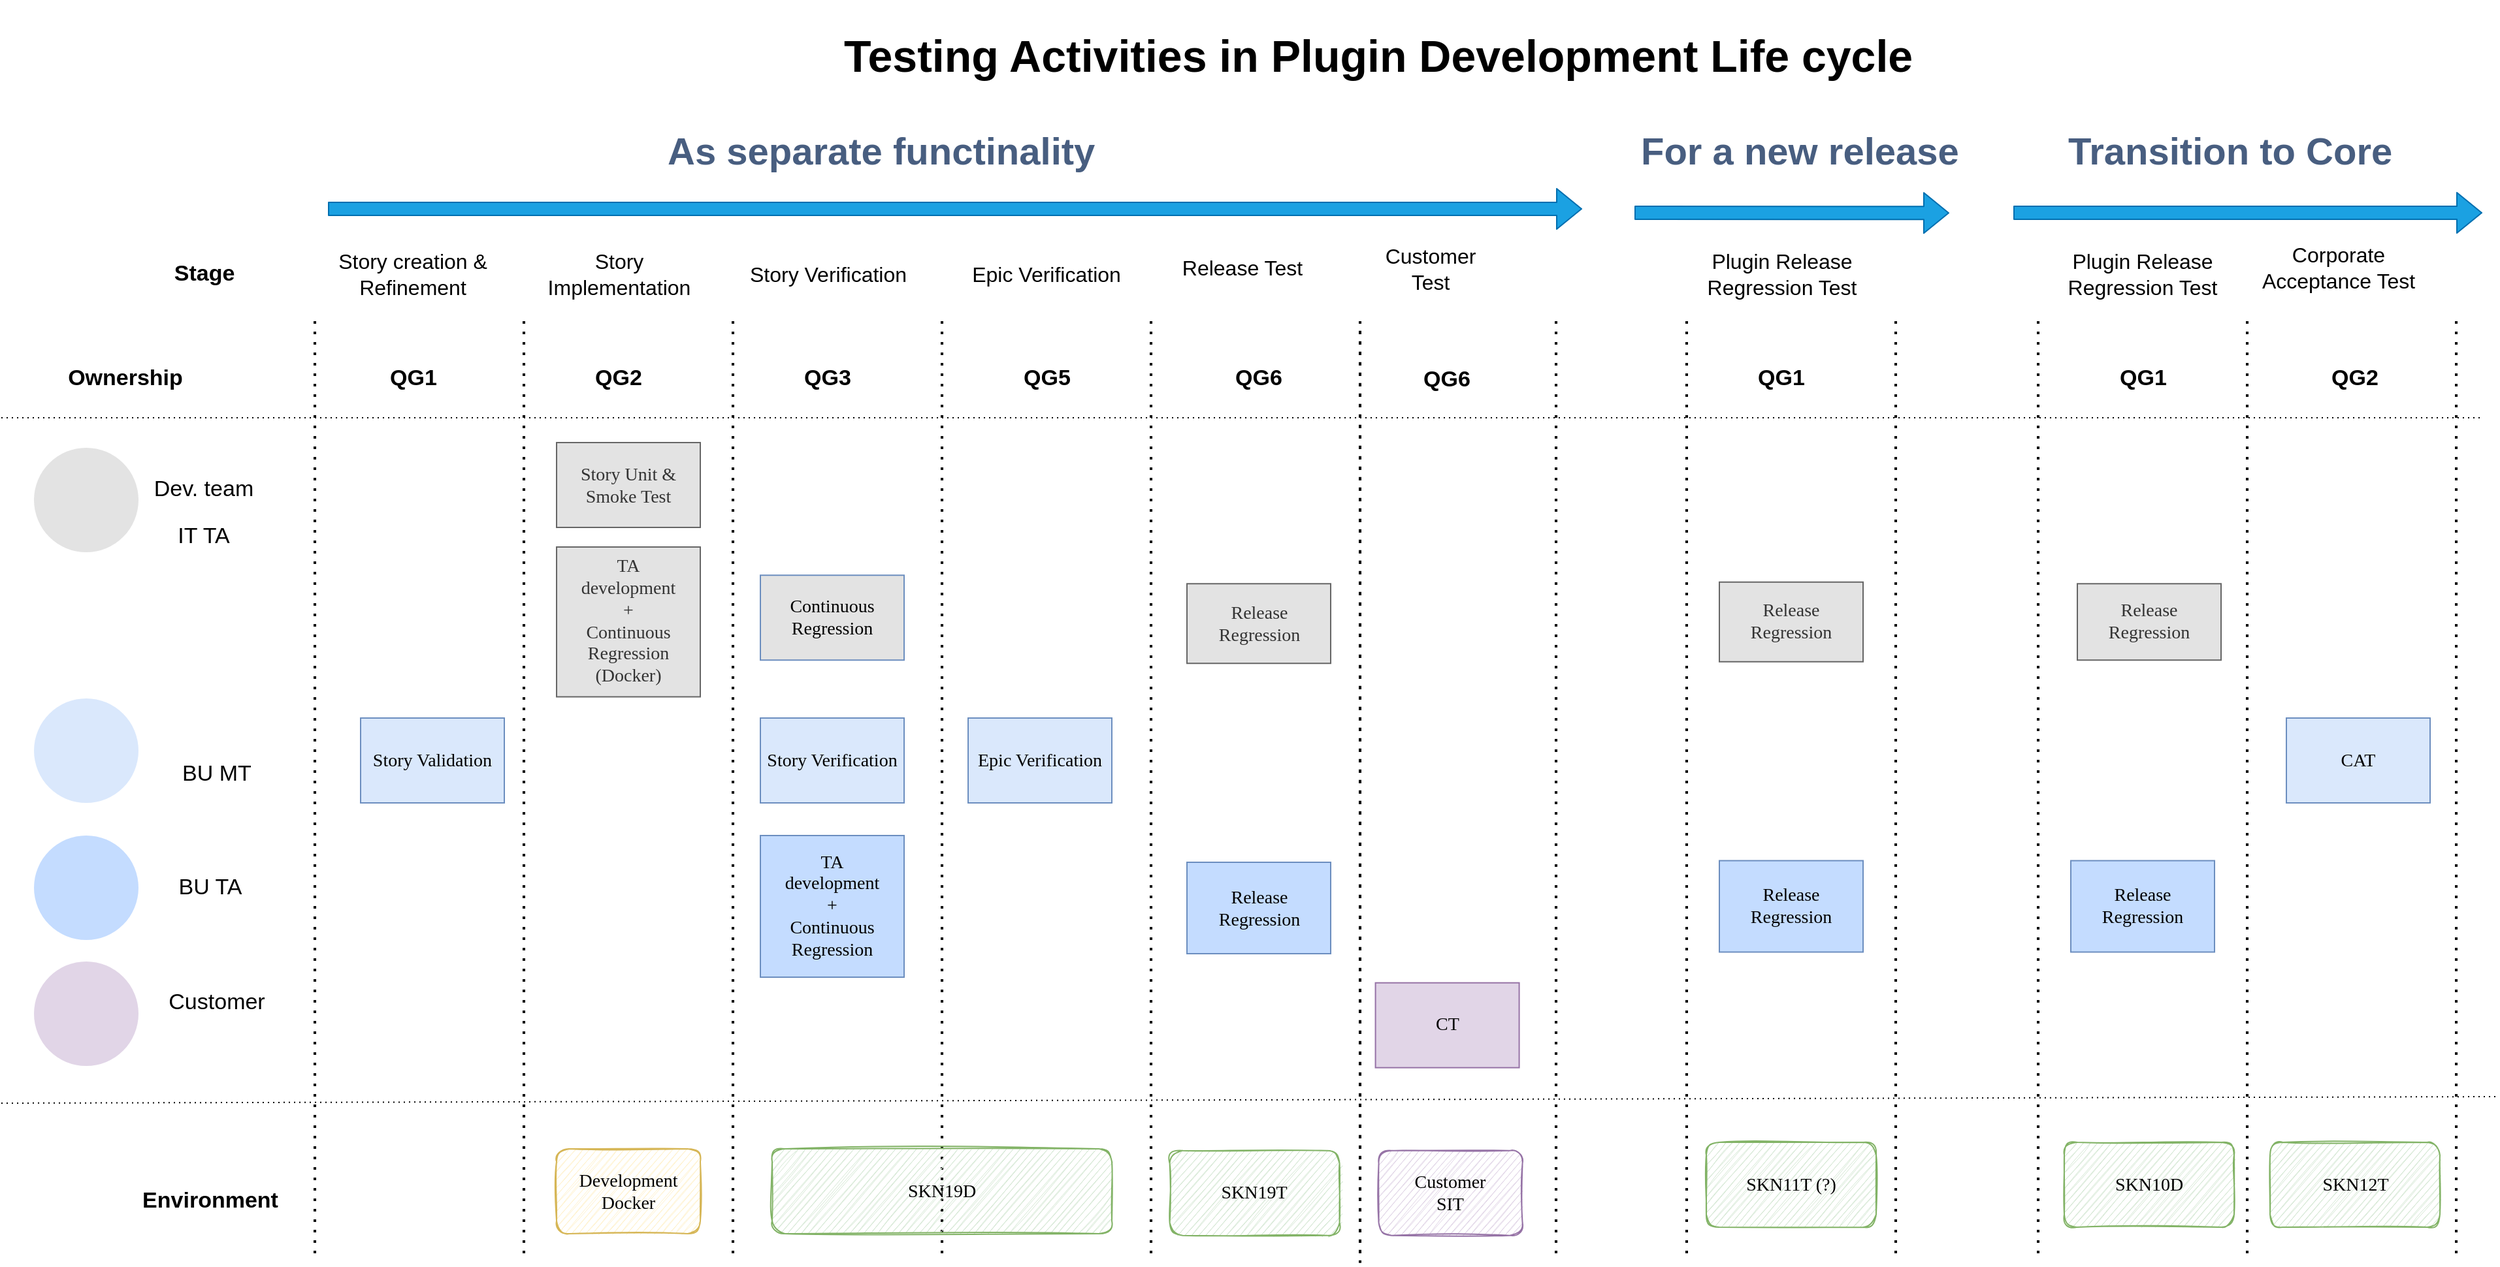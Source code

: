<mxfile version="14.2.4" type="github">
  <diagram id="kgpKYQtTHZ0yAKxKKP6v" name="Page-1">
    <mxGraphModel dx="2031" dy="1130" grid="1" gridSize="10" guides="1" tooltips="1" connect="1" arrows="1" fold="1" page="1" pageScale="1" pageWidth="850" pageHeight="1100" math="0" shadow="0">
      <root>
        <mxCell id="0" />
        <mxCell id="1" parent="0" />
        <mxCell id="6u9HRy79YRFUqpu26OF2-1" value="" style="shape=flexArrow;endArrow=classic;html=1;fillColor=#1ba1e2;strokeColor=#006EAF;" parent="1" edge="1">
          <mxGeometry width="50" height="50" relative="1" as="geometry">
            <mxPoint x="250" y="480" as="sourcePoint" />
            <mxPoint x="1210" y="480" as="targetPoint" />
          </mxGeometry>
        </mxCell>
        <mxCell id="6u9HRy79YRFUqpu26OF2-2" value="" style="endArrow=none;dashed=1;html=1;dashPattern=1 3;strokeWidth=2;" parent="1" edge="1">
          <mxGeometry width="50" height="50" relative="1" as="geometry">
            <mxPoint x="240" y="1280" as="sourcePoint" />
            <mxPoint x="240" y="560" as="targetPoint" />
          </mxGeometry>
        </mxCell>
        <mxCell id="6u9HRy79YRFUqpu26OF2-3" value="" style="endArrow=none;dashed=1;html=1;dashPattern=1 3;strokeWidth=2;" parent="1" edge="1">
          <mxGeometry width="50" height="50" relative="1" as="geometry">
            <mxPoint x="400" y="1280" as="sourcePoint" />
            <mxPoint x="400" y="560" as="targetPoint" />
          </mxGeometry>
        </mxCell>
        <mxCell id="6u9HRy79YRFUqpu26OF2-4" value="" style="endArrow=none;dashed=1;html=1;dashPattern=1 3;strokeWidth=2;" parent="1" edge="1">
          <mxGeometry width="50" height="50" relative="1" as="geometry">
            <mxPoint x="560" y="1280" as="sourcePoint" />
            <mxPoint x="560" y="560" as="targetPoint" />
          </mxGeometry>
        </mxCell>
        <mxCell id="6u9HRy79YRFUqpu26OF2-5" value="" style="endArrow=none;dashed=1;html=1;dashPattern=1 3;strokeWidth=2;" parent="1" edge="1">
          <mxGeometry width="50" height="50" relative="1" as="geometry">
            <mxPoint x="720" y="1280" as="sourcePoint" />
            <mxPoint x="720" y="560" as="targetPoint" />
          </mxGeometry>
        </mxCell>
        <mxCell id="6u9HRy79YRFUqpu26OF2-6" value="" style="endArrow=none;dashed=1;html=1;dashPattern=1 3;strokeWidth=2;" parent="1" edge="1">
          <mxGeometry width="50" height="50" relative="1" as="geometry">
            <mxPoint x="880" y="1280" as="sourcePoint" />
            <mxPoint x="880" y="560" as="targetPoint" />
          </mxGeometry>
        </mxCell>
        <mxCell id="6u9HRy79YRFUqpu26OF2-7" value="" style="endArrow=none;dashed=1;html=1;dashPattern=1 3;strokeWidth=2;" parent="1" edge="1">
          <mxGeometry width="50" height="50" relative="1" as="geometry">
            <mxPoint x="1040" y="1280" as="sourcePoint" />
            <mxPoint x="1040" y="560" as="targetPoint" />
          </mxGeometry>
        </mxCell>
        <mxCell id="3nuBFxr9cyL0pnOWT2aG-7" value="Story Validation" style="rounded=0;whiteSpace=wrap;html=1;fontSize=14;fontFamily=Verdana;fillColor=#dae8fc;strokeColor=#6c8ebf;" parent="1" vertex="1">
          <mxGeometry x="275" y="870" width="110" height="65" as="geometry" />
        </mxCell>
        <mxCell id="6u9HRy79YRFUqpu26OF2-8" value="Ownership" style="text;html=1;strokeColor=none;fillColor=none;align=center;verticalAlign=middle;whiteSpace=wrap;rounded=0;fontStyle=1;fontSize=17;" parent="1" vertex="1">
          <mxGeometry x="10" y="590" width="170" height="40" as="geometry" />
        </mxCell>
        <mxCell id="6u9HRy79YRFUqpu26OF2-16" value="IT TA" style="text;html=1;strokeColor=none;fillColor=none;align=center;verticalAlign=middle;whiteSpace=wrap;rounded=0;fontSize=17;" parent="1" vertex="1">
          <mxGeometry x="100" y="718" width="110" height="25" as="geometry" />
        </mxCell>
        <mxCell id="6u9HRy79YRFUqpu26OF2-17" value="Dev. team" style="text;html=1;strokeColor=none;fillColor=none;align=center;verticalAlign=middle;whiteSpace=wrap;rounded=0;fontSize=17;" parent="1" vertex="1">
          <mxGeometry x="100" y="682.5" width="110" height="25" as="geometry" />
        </mxCell>
        <mxCell id="6u9HRy79YRFUqpu26OF2-18" value="BU MT" style="text;html=1;strokeColor=none;fillColor=none;align=center;verticalAlign=middle;whiteSpace=wrap;rounded=0;fontSize=17;" parent="1" vertex="1">
          <mxGeometry x="110" y="900.5" width="110" height="25" as="geometry" />
        </mxCell>
        <mxCell id="6u9HRy79YRFUqpu26OF2-19" value="Story Unit &amp;amp; Smoke Test" style="rounded=0;whiteSpace=wrap;html=1;fontFamily=Verdana;fontSize=14;strokeColor=#666666;fontColor=#333333;fillColor=#E3E3E3;" parent="1" vertex="1">
          <mxGeometry x="425" y="659" width="110" height="65" as="geometry" />
        </mxCell>
        <mxCell id="6u9HRy79YRFUqpu26OF2-22" value="Story Verification" style="rounded=0;whiteSpace=wrap;html=1;fontSize=14;fontFamily=Verdana;fillColor=#dae8fc;strokeColor=#6c8ebf;gradientDirection=south;" parent="1" vertex="1">
          <mxGeometry x="581" y="870" width="110" height="65" as="geometry" />
        </mxCell>
        <mxCell id="6u9HRy79YRFUqpu26OF2-23" value="TA&lt;br&gt;&lt;div&gt;development&lt;/div&gt;&lt;div&gt;+&lt;br&gt;&lt;/div&gt;&lt;div&gt;Continuous Regression (Docker)&lt;/div&gt;" style="rounded=0;whiteSpace=wrap;html=1;fontSize=14;fontFamily=Verdana;strokeColor=#666666;fontColor=#333333;fillColor=#E3E3E3;" parent="1" vertex="1">
          <mxGeometry x="425" y="739" width="110" height="114.75" as="geometry" />
        </mxCell>
        <mxCell id="6u9HRy79YRFUqpu26OF2-25" value="Continuous Regression" style="rounded=0;whiteSpace=wrap;html=1;fontSize=14;fontFamily=Verdana;strokeColor=#6c8ebf;fillColor=#E3E3E3;" parent="1" vertex="1">
          <mxGeometry x="581" y="760.625" width="110" height="65" as="geometry" />
        </mxCell>
        <mxCell id="6u9HRy79YRFUqpu26OF2-29" value="BU TA" style="text;html=1;strokeColor=none;fillColor=none;align=center;verticalAlign=middle;whiteSpace=wrap;rounded=0;fontSize=17;" parent="1" vertex="1">
          <mxGeometry x="105" y="987.5" width="110" height="25" as="geometry" />
        </mxCell>
        <mxCell id="6u9HRy79YRFUqpu26OF2-32" value="QG1" style="text;html=1;strokeColor=none;fillColor=none;align=center;verticalAlign=middle;whiteSpace=wrap;rounded=0;fontSize=17;fontStyle=1" parent="1" vertex="1">
          <mxGeometry x="282.5" y="590" width="65" height="40" as="geometry" />
        </mxCell>
        <mxCell id="6u9HRy79YRFUqpu26OF2-33" value="QG2" style="text;html=1;strokeColor=none;fillColor=none;align=center;verticalAlign=middle;whiteSpace=wrap;rounded=0;fontSize=17;fontStyle=1" parent="1" vertex="1">
          <mxGeometry x="440" y="590" width="65" height="40" as="geometry" />
        </mxCell>
        <mxCell id="6u9HRy79YRFUqpu26OF2-34" value="QG3" style="text;html=1;strokeColor=none;fillColor=none;align=center;verticalAlign=middle;whiteSpace=wrap;rounded=0;fontSize=17;fontStyle=1" parent="1" vertex="1">
          <mxGeometry x="600" y="590" width="65" height="40" as="geometry" />
        </mxCell>
        <mxCell id="6u9HRy79YRFUqpu26OF2-39" value="" style="endArrow=none;dashed=1;html=1;dashPattern=1 3;strokeWidth=1;fontSize=17;" parent="1" edge="1">
          <mxGeometry width="50" height="50" relative="1" as="geometry">
            <mxPoint y="1165" as="sourcePoint" />
            <mxPoint x="1910" y="1160" as="targetPoint" />
          </mxGeometry>
        </mxCell>
        <mxCell id="6u9HRy79YRFUqpu26OF2-45" value="&lt;h1&gt;Testing Activities in Plugin Development Life cycle&lt;/h1&gt;" style="text;html=1;strokeColor=none;fillColor=none;spacing=5;spacingTop=-20;whiteSpace=wrap;overflow=hidden;rounded=0;fontSize=17;" parent="1" vertex="1">
          <mxGeometry x="640" y="330" width="930" height="70" as="geometry" />
        </mxCell>
        <mxCell id="6u9HRy79YRFUqpu26OF2-46" value="QG5" style="text;html=1;strokeColor=none;fillColor=none;align=center;verticalAlign=middle;whiteSpace=wrap;rounded=0;fontSize=17;fontStyle=1" parent="1" vertex="1">
          <mxGeometry x="767.5" y="590" width="65" height="40" as="geometry" />
        </mxCell>
        <mxCell id="6u9HRy79YRFUqpu26OF2-48" value="Epic Verification" style="rounded=0;whiteSpace=wrap;html=1;fontFamily=Verdana;fontSize=14;fillColor=#dae8fc;strokeColor=#6c8ebf;" parent="1" vertex="1">
          <mxGeometry x="740" y="870" width="110" height="65" as="geometry" />
        </mxCell>
        <mxCell id="6u9HRy79YRFUqpu26OF2-49" value="QG6" style="text;html=1;strokeColor=none;fillColor=none;align=center;verticalAlign=middle;whiteSpace=wrap;rounded=0;fontSize=17;fontStyle=1" parent="1" vertex="1">
          <mxGeometry x="930" y="590" width="65" height="40" as="geometry" />
        </mxCell>
        <mxCell id="6u9HRy79YRFUqpu26OF2-51" value="Story creation &amp;amp; Refinement" style="text;html=1;strokeColor=none;fillColor=none;align=center;verticalAlign=middle;whiteSpace=wrap;rounded=0;fontSize=16;" parent="1" vertex="1">
          <mxGeometry x="245" y="520" width="140" height="20" as="geometry" />
        </mxCell>
        <mxCell id="6u9HRy79YRFUqpu26OF2-53" value="" style="endArrow=none;dashed=1;html=1;dashPattern=1 3;strokeWidth=1;fontSize=16;" parent="1" edge="1">
          <mxGeometry width="50" height="50" relative="1" as="geometry">
            <mxPoint y="640" as="sourcePoint" />
            <mxPoint x="1900" y="640" as="targetPoint" />
          </mxGeometry>
        </mxCell>
        <mxCell id="6u9HRy79YRFUqpu26OF2-55" value="Story Implementation" style="text;html=1;strokeColor=none;fillColor=none;align=center;verticalAlign=middle;whiteSpace=wrap;rounded=0;fontSize=16;" parent="1" vertex="1">
          <mxGeometry x="402.5" y="520" width="140" height="20" as="geometry" />
        </mxCell>
        <mxCell id="6u9HRy79YRFUqpu26OF2-56" value="Story Verification" style="text;html=1;strokeColor=none;fillColor=none;align=center;verticalAlign=middle;whiteSpace=wrap;rounded=0;fontSize=16;" parent="1" vertex="1">
          <mxGeometry x="562.5" y="520" width="140" height="20" as="geometry" />
        </mxCell>
        <mxCell id="6u9HRy79YRFUqpu26OF2-60" value="Epic Verification" style="text;html=1;strokeColor=none;fillColor=none;align=center;verticalAlign=middle;whiteSpace=wrap;rounded=0;fontSize=16;" parent="1" vertex="1">
          <mxGeometry x="730" y="520" width="140" height="20" as="geometry" />
        </mxCell>
        <mxCell id="t11BfAXbX9nfqwSB5EDf-2" value="&lt;font style=&quot;font-size: 17px;&quot;&gt;Stage&lt;/font&gt;" style="text;html=1;align=center;verticalAlign=middle;resizable=0;points=[];autosize=1;fontStyle=1;fontSize=17;" parent="1" vertex="1">
          <mxGeometry x="125" y="515" width="60" height="30" as="geometry" />
        </mxCell>
        <mxCell id="TedrvYYJf-PbsoNdMKIC-1" value="TA&lt;br&gt;&lt;div&gt;development&lt;/div&gt;&lt;div&gt;+&lt;br&gt;&lt;/div&gt;&lt;div&gt;Continuous Regression&lt;/div&gt;" style="rounded=0;whiteSpace=wrap;html=1;fontSize=14;fontFamily=Verdana;strokeColor=#6c8ebf;fillColor=#C4DCFF;" parent="1" vertex="1">
          <mxGeometry x="581" y="960" width="110" height="108.5" as="geometry" />
        </mxCell>
        <mxCell id="RdeGJBQ_vhTOfnHOWhH6-1" value="Release Test" style="text;html=1;strokeColor=none;fillColor=none;align=center;verticalAlign=middle;whiteSpace=wrap;rounded=0;fontSize=16;" parent="1" vertex="1">
          <mxGeometry x="880" y="515" width="140" height="20" as="geometry" />
        </mxCell>
        <mxCell id="RdeGJBQ_vhTOfnHOWhH6-6" value="Environment" style="text;html=1;strokeColor=none;fillColor=none;align=center;verticalAlign=middle;whiteSpace=wrap;rounded=0;fontStyle=1;fontSize=17;" parent="1" vertex="1">
          <mxGeometry x="75" y="1220" width="170" height="40" as="geometry" />
        </mxCell>
        <mxCell id="RdeGJBQ_vhTOfnHOWhH6-8" value="&lt;div&gt;Development&lt;/div&gt;&lt;div&gt;Docker&lt;br&gt;&lt;/div&gt;" style="rounded=1;whiteSpace=wrap;html=1;fontSize=14;fontFamily=Verdana;fillColor=#fff2cc;strokeColor=#d6b656;glass=0;sketch=1;" parent="1" vertex="1">
          <mxGeometry x="425" y="1200" width="110" height="65" as="geometry" />
        </mxCell>
        <mxCell id="RdeGJBQ_vhTOfnHOWhH6-11" value="&lt;div&gt;SKN19D&lt;br&gt;&lt;/div&gt;" style="rounded=1;whiteSpace=wrap;html=1;fontSize=14;fontFamily=Verdana;fillColor=#d5e8d4;strokeColor=#82b366;glass=0;sketch=1;" parent="1" vertex="1">
          <mxGeometry x="590" y="1200" width="260" height="65" as="geometry" />
        </mxCell>
        <mxCell id="RdeGJBQ_vhTOfnHOWhH6-14" value="&lt;h1 style=&quot;font-size: 29px&quot;&gt;As separate functinality&lt;br style=&quot;font-size: 29px&quot;&gt;&lt;/h1&gt;" style="text;html=1;strokeColor=none;fillColor=none;spacing=5;spacingTop=-20;whiteSpace=wrap;overflow=hidden;rounded=0;fontSize=29;verticalAlign=top;fontColor=#485E80;" parent="1" vertex="1">
          <mxGeometry x="505" y="410" width="415" height="70" as="geometry" />
        </mxCell>
        <mxCell id="RdeGJBQ_vhTOfnHOWhH6-15" value="" style="shape=flexArrow;endArrow=classic;html=1;fillColor=#1ba1e2;strokeColor=#006EAF;entryX=0.831;entryY=1.045;entryDx=0;entryDy=0;entryPerimeter=0;" parent="1" target="RdeGJBQ_vhTOfnHOWhH6-43" edge="1">
          <mxGeometry width="50" height="50" relative="1" as="geometry">
            <mxPoint x="1250" y="483" as="sourcePoint" />
            <mxPoint x="1930.0" y="480" as="targetPoint" />
          </mxGeometry>
        </mxCell>
        <mxCell id="RdeGJBQ_vhTOfnHOWhH6-16" value="" style="endArrow=none;dashed=1;html=1;dashPattern=1 3;strokeWidth=2;" parent="1" edge="1">
          <mxGeometry width="50" height="50" relative="1" as="geometry">
            <mxPoint x="1040" y="1287.37" as="sourcePoint" />
            <mxPoint x="1040" y="567.37" as="targetPoint" />
          </mxGeometry>
        </mxCell>
        <mxCell id="RdeGJBQ_vhTOfnHOWhH6-17" value="" style="endArrow=none;dashed=1;html=1;dashPattern=1 3;strokeWidth=2;" parent="1" edge="1">
          <mxGeometry width="50" height="50" relative="1" as="geometry">
            <mxPoint x="1290" y="1280" as="sourcePoint" />
            <mxPoint x="1290" y="560" as="targetPoint" />
          </mxGeometry>
        </mxCell>
        <mxCell id="RdeGJBQ_vhTOfnHOWhH6-18" value="" style="endArrow=none;dashed=1;html=1;dashPattern=1 3;strokeWidth=2;" parent="1" edge="1">
          <mxGeometry width="50" height="50" relative="1" as="geometry">
            <mxPoint x="1450" y="1280" as="sourcePoint" />
            <mxPoint x="1450" y="560" as="targetPoint" />
          </mxGeometry>
        </mxCell>
        <mxCell id="RdeGJBQ_vhTOfnHOWhH6-19" value="" style="endArrow=none;dashed=1;html=1;dashPattern=1 3;strokeWidth=2;" parent="1" edge="1">
          <mxGeometry width="50" height="50" relative="1" as="geometry">
            <mxPoint x="1559" y="1280" as="sourcePoint" />
            <mxPoint x="1559" y="560" as="targetPoint" />
          </mxGeometry>
        </mxCell>
        <mxCell id="RdeGJBQ_vhTOfnHOWhH6-20" value="" style="endArrow=none;dashed=1;html=1;dashPattern=1 3;strokeWidth=2;" parent="1" edge="1">
          <mxGeometry width="50" height="50" relative="1" as="geometry">
            <mxPoint x="1719.0" y="1280" as="sourcePoint" />
            <mxPoint x="1719.0" y="560" as="targetPoint" />
          </mxGeometry>
        </mxCell>
        <mxCell id="RdeGJBQ_vhTOfnHOWhH6-21" value="" style="endArrow=none;dashed=1;html=1;dashPattern=1 3;strokeWidth=2;" parent="1" edge="1">
          <mxGeometry width="50" height="50" relative="1" as="geometry">
            <mxPoint x="1879.0" y="1280" as="sourcePoint" />
            <mxPoint x="1879.0" y="560" as="targetPoint" />
          </mxGeometry>
        </mxCell>
        <mxCell id="RdeGJBQ_vhTOfnHOWhH6-25" value="Release Regression" style="rounded=0;whiteSpace=wrap;html=1;fontSize=14;fontFamily=Verdana;strokeColor=#666666;fontColor=#333333;fillColor=#E3E3E3;" parent="1" vertex="1">
          <mxGeometry x="1315" y="765.875" width="110" height="61" as="geometry" />
        </mxCell>
        <mxCell id="RdeGJBQ_vhTOfnHOWhH6-28" value="QG1" style="text;html=1;strokeColor=none;fillColor=none;align=center;verticalAlign=middle;whiteSpace=wrap;rounded=0;fontSize=17;fontStyle=1" parent="1" vertex="1">
          <mxGeometry x="1330" y="590" width="65" height="40" as="geometry" />
        </mxCell>
        <mxCell id="RdeGJBQ_vhTOfnHOWhH6-30" value="QG1" style="text;html=1;strokeColor=none;fillColor=none;align=center;verticalAlign=middle;whiteSpace=wrap;rounded=0;fontSize=17;fontStyle=1" parent="1" vertex="1">
          <mxGeometry x="1606.5" y="590" width="65" height="40" as="geometry" />
        </mxCell>
        <mxCell id="RdeGJBQ_vhTOfnHOWhH6-32" value="QG2" style="text;html=1;strokeColor=none;fillColor=none;align=center;verticalAlign=middle;whiteSpace=wrap;rounded=0;fontSize=17;fontStyle=1" parent="1" vertex="1">
          <mxGeometry x="1769" y="590" width="65" height="40" as="geometry" />
        </mxCell>
        <mxCell id="RdeGJBQ_vhTOfnHOWhH6-34" value="Plugin Release &lt;br&gt;Regression Test" style="text;html=1;strokeColor=none;fillColor=none;align=center;verticalAlign=middle;whiteSpace=wrap;rounded=0;fontSize=16;" parent="1" vertex="1">
          <mxGeometry x="1292.5" y="520" width="140" height="20" as="geometry" />
        </mxCell>
        <mxCell id="RdeGJBQ_vhTOfnHOWhH6-36" value="Plugin Release &lt;br&gt;Regression Test" style="text;html=1;strokeColor=none;fillColor=none;align=center;verticalAlign=middle;whiteSpace=wrap;rounded=0;fontSize=16;" parent="1" vertex="1">
          <mxGeometry x="1569" y="520" width="140" height="20" as="geometry" />
        </mxCell>
        <mxCell id="RdeGJBQ_vhTOfnHOWhH6-37" value="Release Regression" style="rounded=0;whiteSpace=wrap;html=1;fontSize=14;fontFamily=Verdana;strokeColor=#6c8ebf;fillColor=#C4DCFF;" parent="1" vertex="1">
          <mxGeometry x="1315" y="979.25" width="110" height="70" as="geometry" />
        </mxCell>
        <mxCell id="RdeGJBQ_vhTOfnHOWhH6-38" value="Corporate Acceptance Test" style="text;html=1;strokeColor=none;fillColor=none;align=center;verticalAlign=middle;whiteSpace=wrap;rounded=0;fontSize=16;" parent="1" vertex="1">
          <mxGeometry x="1719" y="515" width="140" height="20" as="geometry" />
        </mxCell>
        <mxCell id="RdeGJBQ_vhTOfnHOWhH6-41" value="&lt;div&gt;SKN11T (?)&lt;br&gt;&lt;/div&gt;" style="rounded=1;whiteSpace=wrap;html=1;fontSize=14;fontFamily=Verdana;fillColor=#d5e8d4;strokeColor=#82b366;glass=0;sketch=1;" parent="1" vertex="1">
          <mxGeometry x="1305" y="1195" width="130" height="65" as="geometry" />
        </mxCell>
        <mxCell id="RdeGJBQ_vhTOfnHOWhH6-43" value="&lt;h1 style=&quot;font-size: 29px&quot;&gt;For a new release&lt;br style=&quot;font-size: 29px&quot;&gt;&lt;/h1&gt;" style="text;html=1;strokeColor=none;fillColor=none;spacing=5;spacingTop=-20;whiteSpace=wrap;overflow=hidden;rounded=0;fontSize=29;verticalAlign=top;fontColor=#485E80;" parent="1" vertex="1">
          <mxGeometry x="1250" y="410" width="290" height="70" as="geometry" />
        </mxCell>
        <mxCell id="RdeGJBQ_vhTOfnHOWhH6-45" value="" style="shape=flexArrow;endArrow=classic;html=1;fillColor=#1ba1e2;strokeColor=#006EAF;" parent="1" edge="1">
          <mxGeometry width="50" height="50" relative="1" as="geometry">
            <mxPoint x="1540.0" y="483.0" as="sourcePoint" />
            <mxPoint x="1899" y="483" as="targetPoint" />
          </mxGeometry>
        </mxCell>
        <mxCell id="RdeGJBQ_vhTOfnHOWhH6-46" value="&lt;h1 style=&quot;font-size: 29px&quot;&gt;Transition to Core&lt;br style=&quot;font-size: 29px&quot;&gt;&lt;/h1&gt;" style="text;html=1;strokeColor=none;fillColor=none;spacing=5;spacingTop=-20;whiteSpace=wrap;overflow=hidden;rounded=0;fontSize=29;verticalAlign=top;fontColor=#485E80;" parent="1" vertex="1">
          <mxGeometry x="1576.5" y="410" width="290" height="70" as="geometry" />
        </mxCell>
        <mxCell id="RdeGJBQ_vhTOfnHOWhH6-47" value="Release Regression" style="rounded=0;whiteSpace=wrap;html=1;fontSize=14;fontFamily=Verdana;strokeColor=#666666;fontColor=#333333;fillColor=#E3E3E3;" parent="1" vertex="1">
          <mxGeometry x="1589" y="767.125" width="110" height="58.5" as="geometry" />
        </mxCell>
        <mxCell id="RdeGJBQ_vhTOfnHOWhH6-48" value="Release Regression" style="rounded=0;whiteSpace=wrap;html=1;fontSize=14;fontFamily=Verdana;strokeColor=#6c8ebf;fillColor=#C4DCFF;" parent="1" vertex="1">
          <mxGeometry x="1584" y="979.25" width="110" height="70" as="geometry" />
        </mxCell>
        <mxCell id="RdeGJBQ_vhTOfnHOWhH6-49" value="SKN10D" style="rounded=1;whiteSpace=wrap;html=1;fontSize=14;fontFamily=Verdana;fillColor=#d5e8d4;strokeColor=#82b366;glass=0;sketch=1;" parent="1" vertex="1">
          <mxGeometry x="1579" y="1195" width="130" height="65" as="geometry" />
        </mxCell>
        <mxCell id="RdeGJBQ_vhTOfnHOWhH6-50" value="CAT" style="rounded=0;whiteSpace=wrap;html=1;fontFamily=Verdana;fontSize=14;fillColor=#dae8fc;strokeColor=#6c8ebf;" parent="1" vertex="1">
          <mxGeometry x="1749" y="870" width="110" height="65" as="geometry" />
        </mxCell>
        <mxCell id="RdeGJBQ_vhTOfnHOWhH6-51" value="SKN12T" style="rounded=1;whiteSpace=wrap;html=1;fontSize=14;fontFamily=Verdana;fillColor=#d5e8d4;strokeColor=#82b366;glass=0;sketch=1;" parent="1" vertex="1">
          <mxGeometry x="1736.5" y="1195" width="130" height="65" as="geometry" />
        </mxCell>
        <mxCell id="RdeGJBQ_vhTOfnHOWhH6-52" value="" style="ellipse;whiteSpace=wrap;html=1;aspect=fixed;fontSize=29;fontColor=#485E80;fillColor=#C4DCFF;flipV=1;flipH=1;strokeColor=none;" parent="1" vertex="1">
          <mxGeometry x="25" y="960" width="80" height="80" as="geometry" />
        </mxCell>
        <mxCell id="RdeGJBQ_vhTOfnHOWhH6-54" value="" style="ellipse;whiteSpace=wrap;html=1;aspect=fixed;fillColor=#dae8fc;fontSize=29;flipV=1;flipH=1;strokeColor=none;" parent="1" vertex="1">
          <mxGeometry x="25" y="855" width="80" height="80" as="geometry" />
        </mxCell>
        <mxCell id="RdeGJBQ_vhTOfnHOWhH6-55" value="" style="ellipse;whiteSpace=wrap;html=1;aspect=fixed;gradientColor=none;fontSize=29;fontColor=#485E80;fillColor=#E3E3E3;flipV=1;flipH=1;strokeColor=none;" parent="1" vertex="1">
          <mxGeometry x="25" y="663" width="80" height="80" as="geometry" />
        </mxCell>
        <mxCell id="RdeGJBQ_vhTOfnHOWhH6-57" value="" style="ellipse;whiteSpace=wrap;html=1;aspect=fixed;fillColor=#e1d5e7;fontSize=29;flipV=1;flipH=1;strokeColor=none;" parent="1" vertex="1">
          <mxGeometry x="25" y="1056.5" width="80" height="80" as="geometry" />
        </mxCell>
        <mxCell id="RdeGJBQ_vhTOfnHOWhH6-60" value="Customer" style="text;html=1;strokeColor=none;fillColor=none;align=center;verticalAlign=middle;whiteSpace=wrap;rounded=0;fontSize=17;" parent="1" vertex="1">
          <mxGeometry x="110" y="1075" width="110" height="25" as="geometry" />
        </mxCell>
        <mxCell id="YoP6dC6gUpUdOBvFpLSl-3" value="QG6" style="text;html=1;strokeColor=none;fillColor=none;align=center;verticalAlign=middle;whiteSpace=wrap;rounded=0;fontSize=17;fontStyle=1" vertex="1" parent="1">
          <mxGeometry x="1074.29" y="591.32" width="65" height="40" as="geometry" />
        </mxCell>
        <mxCell id="YoP6dC6gUpUdOBvFpLSl-4" value="&lt;div&gt;Customer&lt;br&gt;&lt;/div&gt;&lt;div&gt;Test&lt;/div&gt;" style="text;html=1;strokeColor=none;fillColor=none;align=center;verticalAlign=middle;whiteSpace=wrap;rounded=0;fontSize=16;" vertex="1" parent="1">
          <mxGeometry x="1024.29" y="516.32" width="140" height="20" as="geometry" />
        </mxCell>
        <mxCell id="YoP6dC6gUpUdOBvFpLSl-5" value="CT" style="rounded=0;whiteSpace=wrap;html=1;fontFamily=Verdana;fontSize=14;fillColor=#e1d5e7;strokeColor=#9673a6;" vertex="1" parent="1">
          <mxGeometry x="1051.79" y="1072.82" width="110" height="65" as="geometry" />
        </mxCell>
        <mxCell id="YoP6dC6gUpUdOBvFpLSl-6" value="Customer&lt;br&gt;SIT" style="rounded=1;whiteSpace=wrap;html=1;fontSize=14;fontFamily=Verdana;fillColor=#e1d5e7;strokeColor=#9673a6;glass=0;sketch=1;" vertex="1" parent="1">
          <mxGeometry x="1054.29" y="1201.32" width="110" height="65" as="geometry" />
        </mxCell>
        <mxCell id="YoP6dC6gUpUdOBvFpLSl-8" value="&lt;div&gt;SKN19T&lt;/div&gt;" style="rounded=1;whiteSpace=wrap;html=1;fontSize=14;fontFamily=Verdana;fillColor=#d5e8d4;strokeColor=#82b366;glass=0;sketch=1;" vertex="1" parent="1">
          <mxGeometry x="894.29" y="1201.32" width="130" height="65" as="geometry" />
        </mxCell>
        <mxCell id="YoP6dC6gUpUdOBvFpLSl-9" value="Release Regression" style="rounded=0;whiteSpace=wrap;html=1;fontSize=14;fontFamily=Verdana;strokeColor=#666666;fontColor=#333333;fillColor=#E3E3E3;" vertex="1" parent="1">
          <mxGeometry x="907.5" y="767.125" width="110" height="61" as="geometry" />
        </mxCell>
        <mxCell id="YoP6dC6gUpUdOBvFpLSl-10" value="Release Regression" style="rounded=0;whiteSpace=wrap;html=1;fontSize=14;fontFamily=Verdana;strokeColor=#6c8ebf;fillColor=#C4DCFF;" vertex="1" parent="1">
          <mxGeometry x="907.5" y="980.5" width="110" height="70" as="geometry" />
        </mxCell>
        <mxCell id="YoP6dC6gUpUdOBvFpLSl-11" value="" style="endArrow=none;dashed=1;html=1;dashPattern=1 3;strokeWidth=2;" edge="1" parent="1">
          <mxGeometry width="50" height="50" relative="1" as="geometry">
            <mxPoint x="1190" y="1280" as="sourcePoint" />
            <mxPoint x="1190" y="560" as="targetPoint" />
          </mxGeometry>
        </mxCell>
      </root>
    </mxGraphModel>
  </diagram>
</mxfile>
